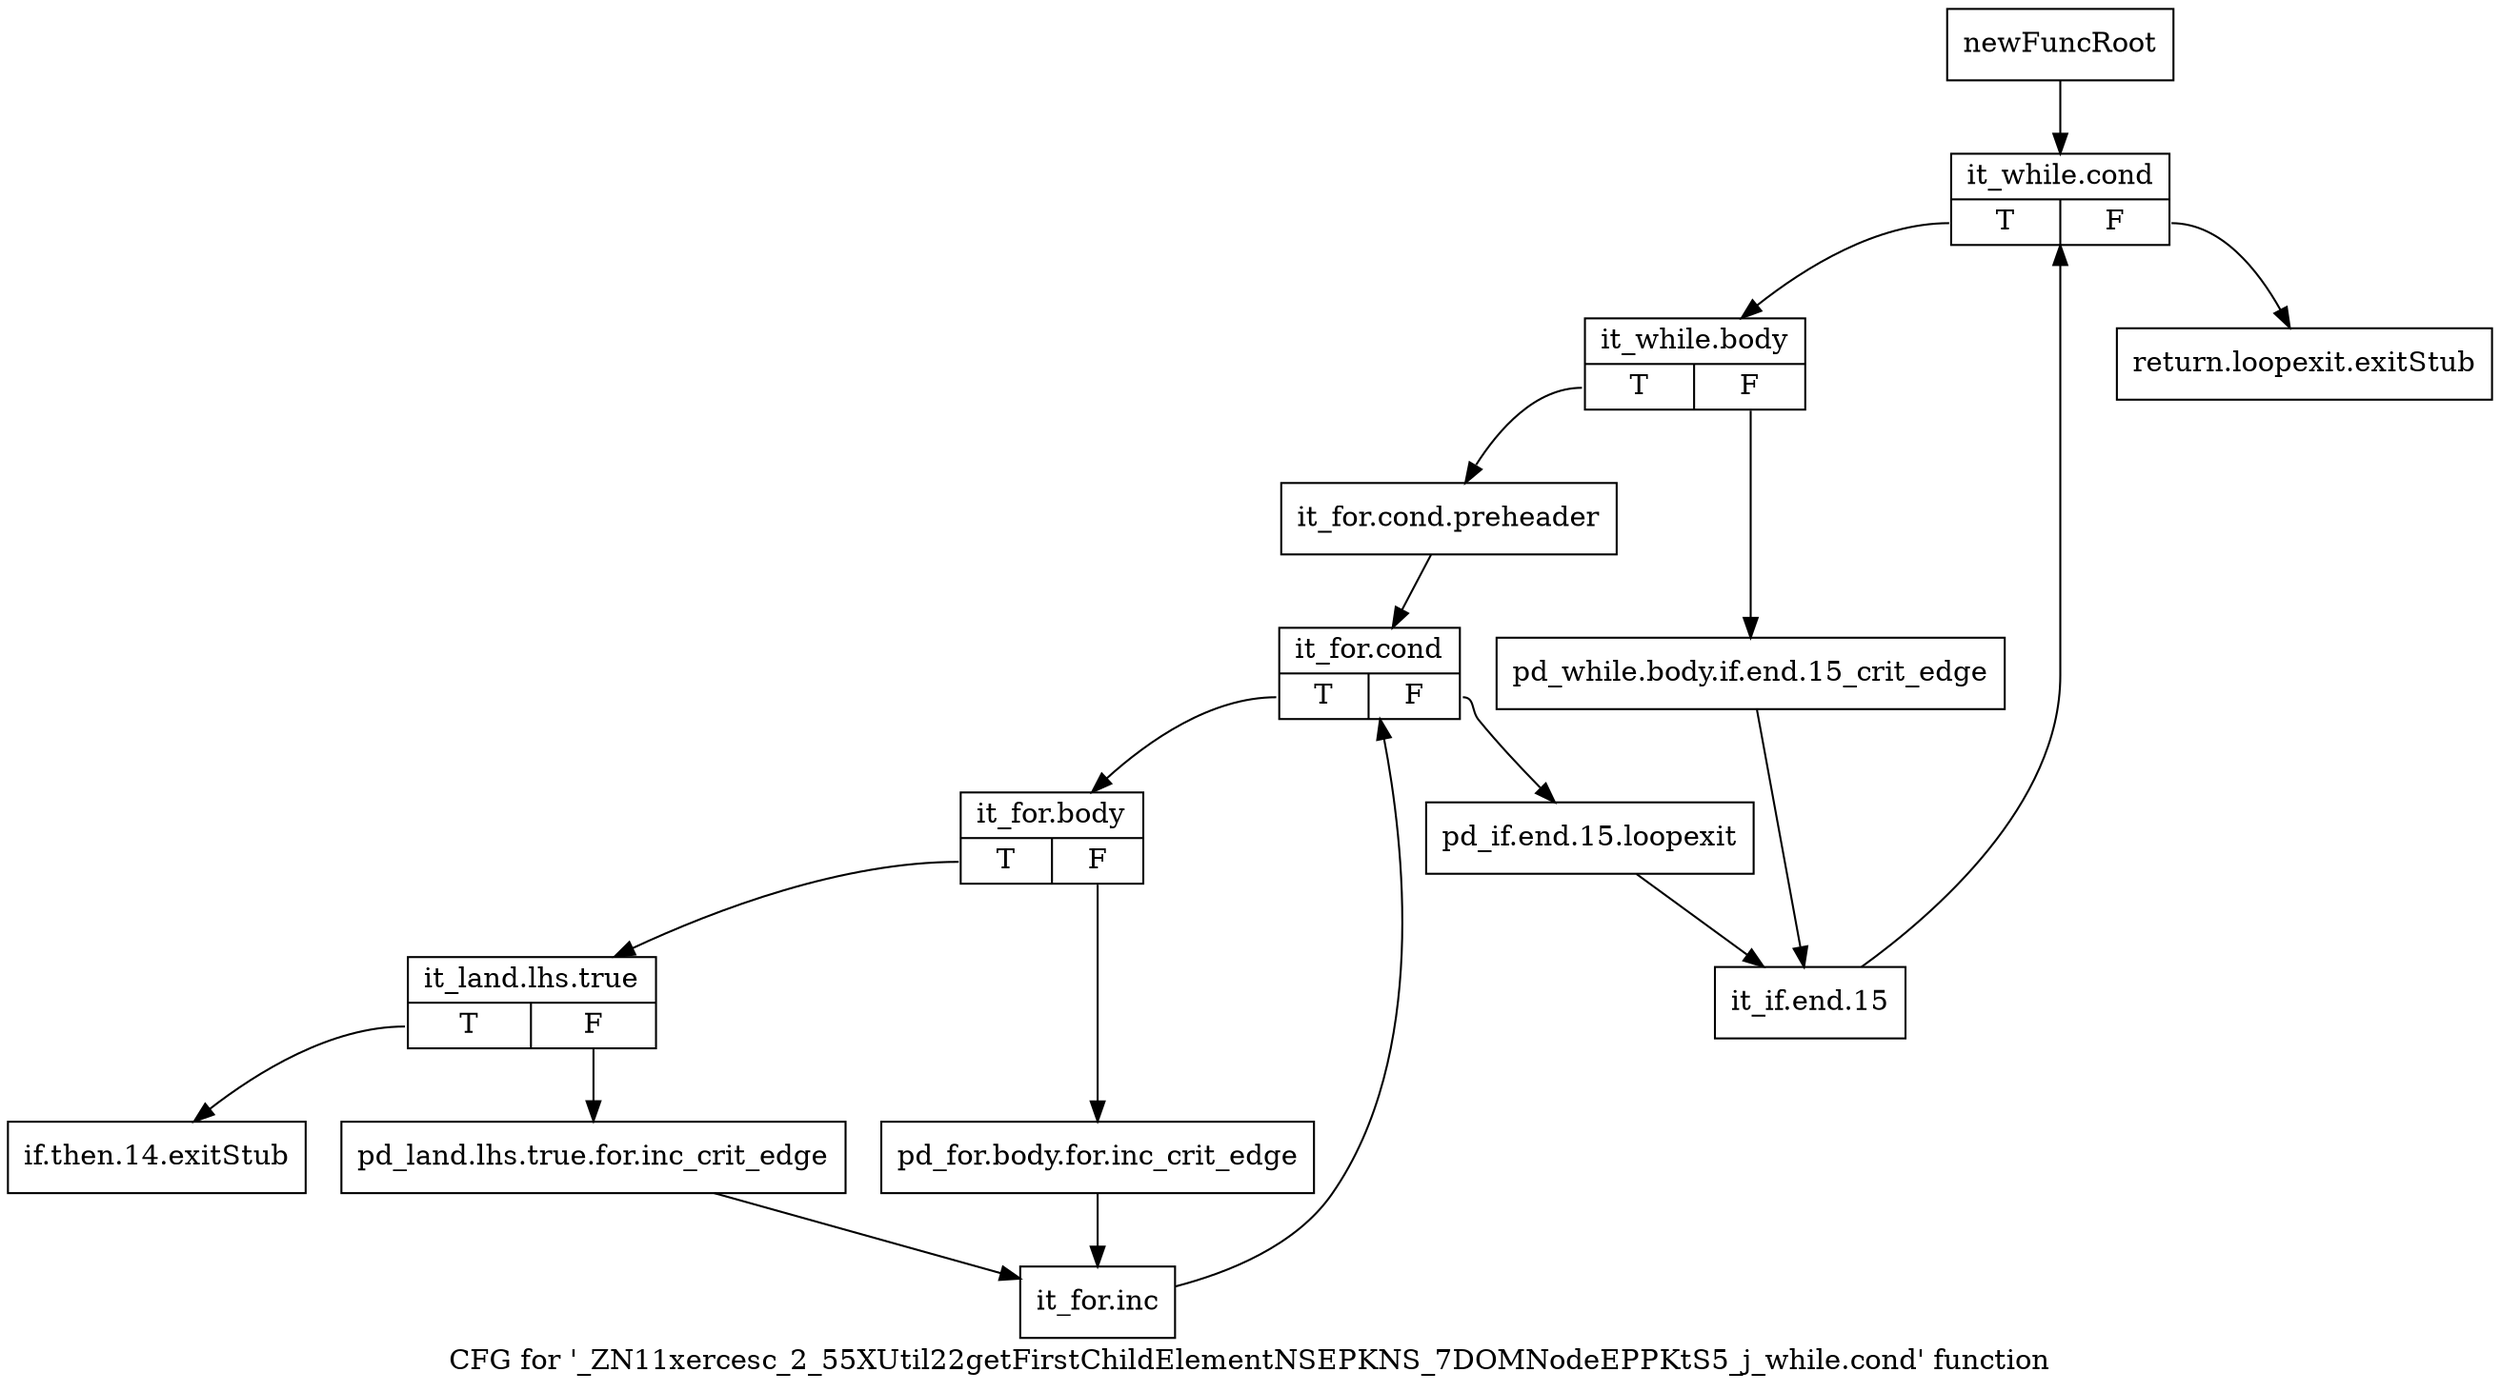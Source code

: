 digraph "CFG for '_ZN11xercesc_2_55XUtil22getFirstChildElementNSEPKNS_7DOMNodeEPPKtS5_j_while.cond' function" {
	label="CFG for '_ZN11xercesc_2_55XUtil22getFirstChildElementNSEPKNS_7DOMNodeEPPKtS5_j_while.cond' function";

	Node0x9cb2e20 [shape=record,label="{newFuncRoot}"];
	Node0x9cb2e20 -> Node0x9cb2f10;
	Node0x9cb2e70 [shape=record,label="{return.loopexit.exitStub}"];
	Node0x9cb2ec0 [shape=record,label="{if.then.14.exitStub}"];
	Node0x9cb2f10 [shape=record,label="{it_while.cond|{<s0>T|<s1>F}}"];
	Node0x9cb2f10:s0 -> Node0x9cb2f60;
	Node0x9cb2f10:s1 -> Node0x9cb2e70;
	Node0x9cb2f60 [shape=record,label="{it_while.body|{<s0>T|<s1>F}}"];
	Node0x9cb2f60:s0 -> Node0x9cb3000;
	Node0x9cb2f60:s1 -> Node0x9cb2fb0;
	Node0x9cb2fb0 [shape=record,label="{pd_while.body.if.end.15_crit_edge}"];
	Node0x9cb2fb0 -> Node0x9cb30f0;
	Node0x9cb3000 [shape=record,label="{it_for.cond.preheader}"];
	Node0x9cb3000 -> Node0x9cb3050;
	Node0x9cb3050 [shape=record,label="{it_for.cond|{<s0>T|<s1>F}}"];
	Node0x9cb3050:s0 -> Node0x9cb3140;
	Node0x9cb3050:s1 -> Node0x9cb30a0;
	Node0x9cb30a0 [shape=record,label="{pd_if.end.15.loopexit}"];
	Node0x9cb30a0 -> Node0x9cb30f0;
	Node0x9cb30f0 [shape=record,label="{it_if.end.15}"];
	Node0x9cb30f0 -> Node0x9cb2f10;
	Node0x9cb3140 [shape=record,label="{it_for.body|{<s0>T|<s1>F}}"];
	Node0x9cb3140:s0 -> Node0x9cb31e0;
	Node0x9cb3140:s1 -> Node0x9cb3190;
	Node0x9cb3190 [shape=record,label="{pd_for.body.for.inc_crit_edge}"];
	Node0x9cb3190 -> Node0x9cb3280;
	Node0x9cb31e0 [shape=record,label="{it_land.lhs.true|{<s0>T|<s1>F}}"];
	Node0x9cb31e0:s0 -> Node0x9cb2ec0;
	Node0x9cb31e0:s1 -> Node0x9cb3230;
	Node0x9cb3230 [shape=record,label="{pd_land.lhs.true.for.inc_crit_edge}"];
	Node0x9cb3230 -> Node0x9cb3280;
	Node0x9cb3280 [shape=record,label="{it_for.inc}"];
	Node0x9cb3280 -> Node0x9cb3050;
}
